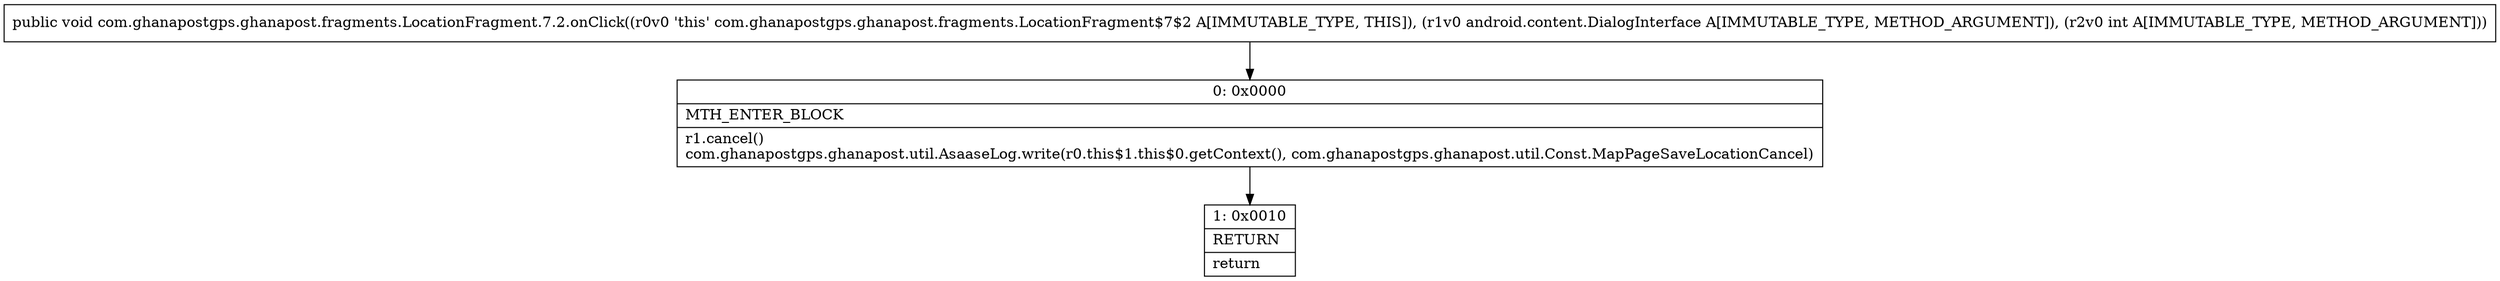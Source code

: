 digraph "CFG forcom.ghanapostgps.ghanapost.fragments.LocationFragment.7.2.onClick(Landroid\/content\/DialogInterface;I)V" {
Node_0 [shape=record,label="{0\:\ 0x0000|MTH_ENTER_BLOCK\l|r1.cancel()\lcom.ghanapostgps.ghanapost.util.AsaaseLog.write(r0.this$1.this$0.getContext(), com.ghanapostgps.ghanapost.util.Const.MapPageSaveLocationCancel)\l}"];
Node_1 [shape=record,label="{1\:\ 0x0010|RETURN\l|return\l}"];
MethodNode[shape=record,label="{public void com.ghanapostgps.ghanapost.fragments.LocationFragment.7.2.onClick((r0v0 'this' com.ghanapostgps.ghanapost.fragments.LocationFragment$7$2 A[IMMUTABLE_TYPE, THIS]), (r1v0 android.content.DialogInterface A[IMMUTABLE_TYPE, METHOD_ARGUMENT]), (r2v0 int A[IMMUTABLE_TYPE, METHOD_ARGUMENT])) }"];
MethodNode -> Node_0;
Node_0 -> Node_1;
}

